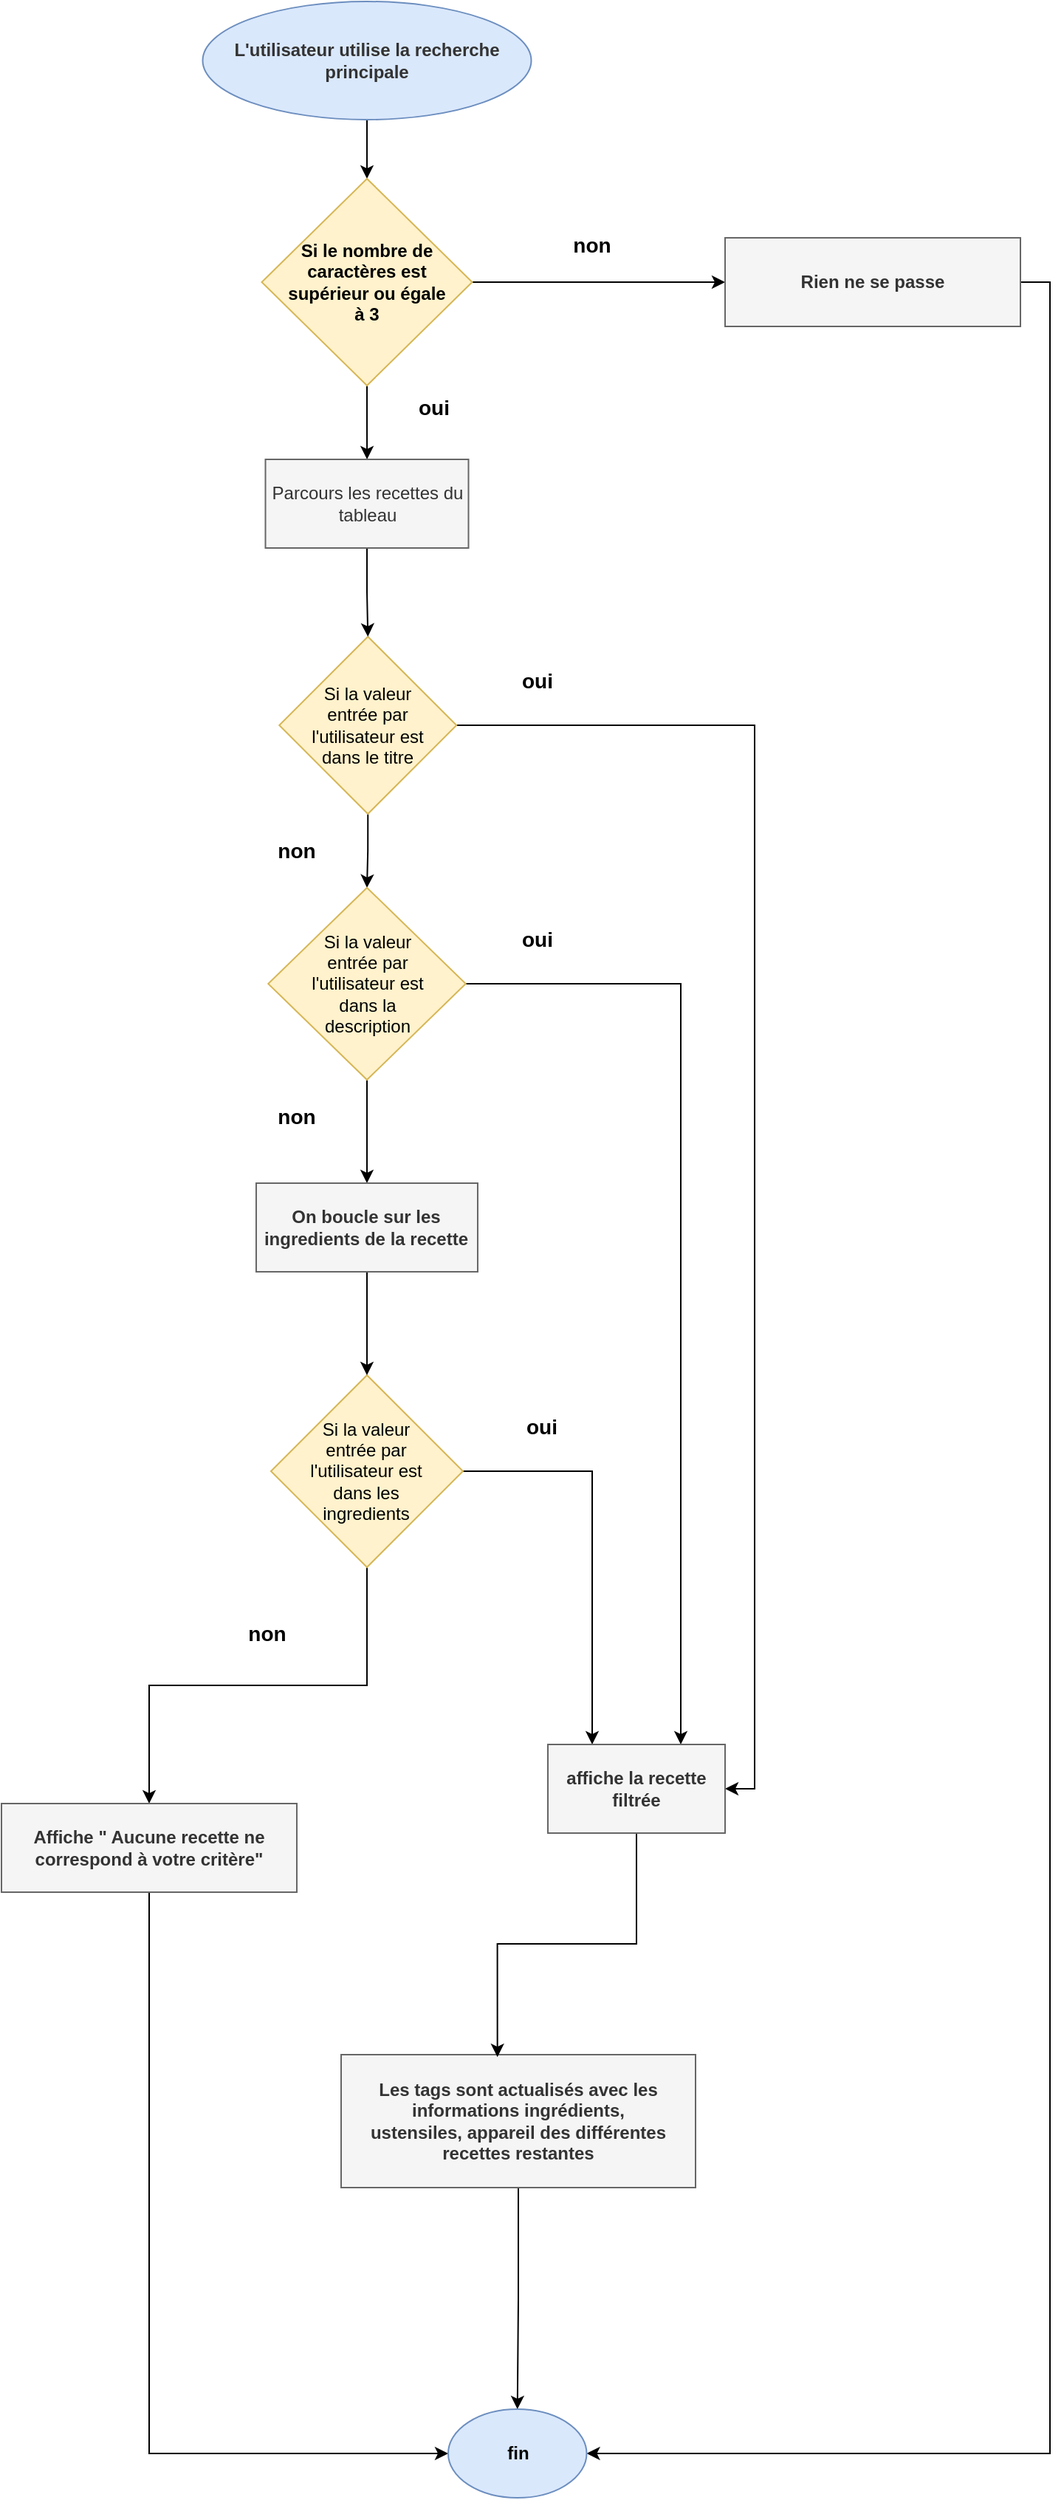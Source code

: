 <mxfile version="20.2.3" type="device"><diagram name="Page-1" id="e7e014a7-5840-1c2e-5031-d8a46d1fe8dd"><mxGraphModel dx="1422" dy="762" grid="1" gridSize="10" guides="1" tooltips="1" connect="1" arrows="1" fold="1" page="1" pageScale="1" pageWidth="1169" pageHeight="826" background="none" math="0" shadow="0"><root><mxCell id="0"/><mxCell id="1" parent="0"/><mxCell id="_3Ctft_WFSE7_jDn2p4--66" style="edgeStyle=orthogonalEdgeStyle;rounded=0;orthogonalLoop=1;jettySize=auto;html=1;exitX=0.5;exitY=1;exitDx=0;exitDy=0;entryX=0.5;entryY=0;entryDx=0;entryDy=0;" parent="1" source="_3Ctft_WFSE7_jDn2p4--55" target="_3Ctft_WFSE7_jDn2p4--56" edge="1"><mxGeometry relative="1" as="geometry"/></mxCell><mxCell id="_3Ctft_WFSE7_jDn2p4--55" value="&lt;b style=&quot;color: rgb(51, 51, 51);&quot;&gt;L'utilisateur utilise la recherche principale&lt;/b&gt;" style="ellipse;whiteSpace=wrap;html=1;fillColor=#dae8fc;strokeColor=#6c8ebf;" parent="1" vertex="1"><mxGeometry x="436.25" y="360" width="222.5" height="80" as="geometry"/></mxCell><mxCell id="_3Ctft_WFSE7_jDn2p4--72" style="edgeStyle=orthogonalEdgeStyle;rounded=0;orthogonalLoop=1;jettySize=auto;html=1;exitX=1;exitY=0.5;exitDx=0;exitDy=0;entryX=0;entryY=0.5;entryDx=0;entryDy=0;" parent="1" source="_3Ctft_WFSE7_jDn2p4--56" target="_3Ctft_WFSE7_jDn2p4--65" edge="1"><mxGeometry relative="1" as="geometry"/></mxCell><mxCell id="x0D8xkPzpp3pJkgimgrD-4" style="edgeStyle=orthogonalEdgeStyle;rounded=0;orthogonalLoop=1;jettySize=auto;html=1;exitX=0.5;exitY=1;exitDx=0;exitDy=0;" parent="1" source="_3Ctft_WFSE7_jDn2p4--56" target="x0D8xkPzpp3pJkgimgrD-3" edge="1"><mxGeometry relative="1" as="geometry"/></mxCell><mxCell id="_3Ctft_WFSE7_jDn2p4--56" value="&lt;b&gt;Si le nombre de caractères est supérieur ou égale à 3&lt;/b&gt;" style="rhombus;whiteSpace=wrap;html=1;spacing=15;fillColor=#fff2cc;strokeColor=#d6b656;" parent="1" vertex="1"><mxGeometry x="476.25" y="480" width="142.5" height="140" as="geometry"/></mxCell><mxCell id="x0D8xkPzpp3pJkgimgrD-35" style="edgeStyle=orthogonalEdgeStyle;rounded=0;orthogonalLoop=1;jettySize=auto;html=1;exitX=0.5;exitY=1;exitDx=0;exitDy=0;entryX=0.5;entryY=0;entryDx=0;entryDy=0;" parent="1" source="_3Ctft_WFSE7_jDn2p4--64" target="_3Ctft_WFSE7_jDn2p4--78" edge="1"><mxGeometry relative="1" as="geometry"/></mxCell><mxCell id="_3Ctft_WFSE7_jDn2p4--64" value="&lt;b style=&quot;color: rgb(51, 51, 51);&quot;&gt;Les tags sont actualisés avec les informations ingrédients,&lt;br&gt;ustensiles, appareil des différentes recettes restantes&lt;/b&gt;" style="rounded=0;whiteSpace=wrap;html=1;fillColor=#f5f5f5;fontColor=#333333;strokeColor=#666666;" parent="1" vertex="1"><mxGeometry x="530" y="1750" width="240" height="90" as="geometry"/></mxCell><mxCell id="_VSNLkHeCkz_0v2JBNY7-1" style="edgeStyle=orthogonalEdgeStyle;rounded=0;orthogonalLoop=1;jettySize=auto;html=1;exitX=1;exitY=0.5;exitDx=0;exitDy=0;entryX=1;entryY=0.5;entryDx=0;entryDy=0;" edge="1" parent="1" source="_3Ctft_WFSE7_jDn2p4--65" target="_3Ctft_WFSE7_jDn2p4--78"><mxGeometry relative="1" as="geometry"/></mxCell><mxCell id="_3Ctft_WFSE7_jDn2p4--65" value="&lt;b style=&quot;color: rgb(51, 51, 51);&quot;&gt;Rien ne se passe&lt;/b&gt;" style="rounded=0;whiteSpace=wrap;html=1;fillColor=#f5f5f5;fontColor=#333333;strokeColor=#666666;" parent="1" vertex="1"><mxGeometry x="790" y="520" width="200" height="60" as="geometry"/></mxCell><mxCell id="x0D8xkPzpp3pJkgimgrD-31" style="edgeStyle=orthogonalEdgeStyle;rounded=0;orthogonalLoop=1;jettySize=auto;html=1;entryX=0.5;entryY=0;entryDx=0;entryDy=0;exitX=0.5;exitY=1;exitDx=0;exitDy=0;" parent="1" source="x0D8xkPzpp3pJkgimgrD-7" target="_3Ctft_WFSE7_jDn2p4--76" edge="1"><mxGeometry relative="1" as="geometry"><mxPoint x="290" y="1530" as="sourcePoint"/></mxGeometry></mxCell><mxCell id="_VSNLkHeCkz_0v2JBNY7-5" style="edgeStyle=orthogonalEdgeStyle;rounded=0;orthogonalLoop=1;jettySize=auto;html=1;exitX=0.5;exitY=1;exitDx=0;exitDy=0;entryX=0;entryY=0.5;entryDx=0;entryDy=0;" edge="1" parent="1" source="_3Ctft_WFSE7_jDn2p4--76" target="_3Ctft_WFSE7_jDn2p4--78"><mxGeometry relative="1" as="geometry"/></mxCell><mxCell id="_3Ctft_WFSE7_jDn2p4--76" value="&lt;b style=&quot;color: rgb(51, 51, 51);&quot;&gt;Affiche &quot; Aucune recette ne correspond à votre critère&quot;&lt;/b&gt;" style="rounded=0;whiteSpace=wrap;html=1;fillColor=#f5f5f5;fontColor=#333333;strokeColor=#666666;" parent="1" vertex="1"><mxGeometry x="300" y="1580" width="200" height="60" as="geometry"/></mxCell><mxCell id="_3Ctft_WFSE7_jDn2p4--78" value="&lt;b&gt;fin&lt;/b&gt;" style="ellipse;whiteSpace=wrap;html=1;fillColor=#dae8fc;strokeColor=#6c8ebf;" parent="1" vertex="1"><mxGeometry x="602.5" y="1990" width="93.75" height="60" as="geometry"/></mxCell><mxCell id="_3Ctft_WFSE7_jDn2p4--83" value="&lt;b&gt;&lt;font style=&quot;font-size: 14px;&quot;&gt;non&lt;/font&gt;&lt;/b&gt;" style="text;html=1;align=center;verticalAlign=middle;whiteSpace=wrap;rounded=0;fillColor=default;" parent="1" vertex="1"><mxGeometry x="670" y="510" width="60" height="30" as="geometry"/></mxCell><mxCell id="_3Ctft_WFSE7_jDn2p4--84" value="&lt;b&gt;&lt;font style=&quot;font-size: 14px;&quot;&gt;oui&lt;/font&gt;&lt;/b&gt;" style="text;html=1;align=center;verticalAlign=middle;whiteSpace=wrap;rounded=0;fillColor=default;" parent="1" vertex="1"><mxGeometry x="562.5" y="620" width="60" height="30" as="geometry"/></mxCell><mxCell id="x0D8xkPzpp3pJkgimgrD-8" style="edgeStyle=orthogonalEdgeStyle;rounded=0;orthogonalLoop=1;jettySize=auto;html=1;exitX=0.5;exitY=1;exitDx=0;exitDy=0;entryX=0.5;entryY=0;entryDx=0;entryDy=0;" parent="1" source="x0D8xkPzpp3pJkgimgrD-1" target="x0D8xkPzpp3pJkgimgrD-6" edge="1"><mxGeometry relative="1" as="geometry"/></mxCell><mxCell id="x0D8xkPzpp3pJkgimgrD-25" style="edgeStyle=orthogonalEdgeStyle;rounded=0;orthogonalLoop=1;jettySize=auto;html=1;exitX=1;exitY=0.5;exitDx=0;exitDy=0;entryX=1;entryY=0.5;entryDx=0;entryDy=0;" parent="1" source="x0D8xkPzpp3pJkgimgrD-1" target="x0D8xkPzpp3pJkgimgrD-20" edge="1"><mxGeometry relative="1" as="geometry"><mxPoint x="830.625" y="1525" as="targetPoint"/></mxGeometry></mxCell><mxCell id="x0D8xkPzpp3pJkgimgrD-1" value="Si la valeur entrée par l'utilisateur est dans le titre" style="rhombus;whiteSpace=wrap;html=1;spacing=13;fillColor=#fff2cc;strokeColor=#d6b656;" parent="1" vertex="1"><mxGeometry x="488.13" y="790" width="120" height="120" as="geometry"/></mxCell><mxCell id="x0D8xkPzpp3pJkgimgrD-5" style="edgeStyle=orthogonalEdgeStyle;rounded=0;orthogonalLoop=1;jettySize=auto;html=1;exitX=0.5;exitY=1;exitDx=0;exitDy=0;entryX=0.5;entryY=0;entryDx=0;entryDy=0;" parent="1" source="x0D8xkPzpp3pJkgimgrD-3" target="x0D8xkPzpp3pJkgimgrD-1" edge="1"><mxGeometry relative="1" as="geometry"/></mxCell><mxCell id="x0D8xkPzpp3pJkgimgrD-3" value="Parcours les recettes du tableau" style="rounded=0;whiteSpace=wrap;html=1;fillColor=#f5f5f5;fontColor=#333333;strokeColor=#666666;" parent="1" vertex="1"><mxGeometry x="478.75" y="670" width="137.5" height="60" as="geometry"/></mxCell><mxCell id="x0D8xkPzpp3pJkgimgrD-18" style="edgeStyle=orthogonalEdgeStyle;rounded=0;orthogonalLoop=1;jettySize=auto;html=1;exitX=1;exitY=0.5;exitDx=0;exitDy=0;entryX=0.75;entryY=0;entryDx=0;entryDy=0;" parent="1" source="x0D8xkPzpp3pJkgimgrD-6" target="x0D8xkPzpp3pJkgimgrD-20" edge="1"><mxGeometry relative="1" as="geometry"><mxPoint x="795" y="1490" as="targetPoint"/></mxGeometry></mxCell><mxCell id="x0D8xkPzpp3pJkgimgrD-27" style="edgeStyle=orthogonalEdgeStyle;rounded=0;orthogonalLoop=1;jettySize=auto;html=1;exitX=0.5;exitY=1;exitDx=0;exitDy=0;entryX=0.5;entryY=0;entryDx=0;entryDy=0;" parent="1" source="x0D8xkPzpp3pJkgimgrD-6" target="x0D8xkPzpp3pJkgimgrD-26" edge="1"><mxGeometry relative="1" as="geometry"/></mxCell><mxCell id="x0D8xkPzpp3pJkgimgrD-6" value="Si la valeur entrée par l'utilisateur est dans la description" style="rhombus;whiteSpace=wrap;html=1;spacing=21;fillColor=#fff2cc;strokeColor=#d6b656;" parent="1" vertex="1"><mxGeometry x="480.62" y="960" width="133.75" height="130" as="geometry"/></mxCell><mxCell id="_VSNLkHeCkz_0v2JBNY7-4" style="edgeStyle=orthogonalEdgeStyle;rounded=0;orthogonalLoop=1;jettySize=auto;html=1;exitX=1;exitY=0.5;exitDx=0;exitDy=0;entryX=0.25;entryY=0;entryDx=0;entryDy=0;" edge="1" parent="1" source="x0D8xkPzpp3pJkgimgrD-7" target="x0D8xkPzpp3pJkgimgrD-20"><mxGeometry relative="1" as="geometry"/></mxCell><mxCell id="x0D8xkPzpp3pJkgimgrD-7" value="Si la valeur entrée par l'utilisateur est dans les ingredients" style="rhombus;whiteSpace=wrap;html=1;spacing=18;fillColor=#fff2cc;strokeColor=#d6b656;" parent="1" vertex="1"><mxGeometry x="482.49" y="1290" width="130" height="130" as="geometry"/></mxCell><mxCell id="x0D8xkPzpp3pJkgimgrD-10" value="&lt;b&gt;&lt;font style=&quot;font-size: 14px;&quot;&gt;oui&lt;/font&gt;&lt;/b&gt;" style="text;html=1;align=center;verticalAlign=middle;whiteSpace=wrap;rounded=0;fillColor=default;" parent="1" vertex="1"><mxGeometry x="632.5" y="805" width="60" height="30" as="geometry"/></mxCell><mxCell id="x0D8xkPzpp3pJkgimgrD-11" value="&lt;b&gt;&lt;font style=&quot;font-size: 14px;&quot;&gt;oui&lt;/font&gt;&lt;/b&gt;" style="text;html=1;align=center;verticalAlign=middle;whiteSpace=wrap;rounded=0;fillColor=default;" parent="1" vertex="1"><mxGeometry x="632.5" y="980" width="60" height="30" as="geometry"/></mxCell><mxCell id="x0D8xkPzpp3pJkgimgrD-12" value="&lt;b&gt;&lt;font style=&quot;font-size: 14px;&quot;&gt;oui&lt;/font&gt;&lt;/b&gt;" style="text;html=1;align=center;verticalAlign=middle;whiteSpace=wrap;rounded=0;fillColor=default;" parent="1" vertex="1"><mxGeometry x="636.25" y="1310" width="60" height="30" as="geometry"/></mxCell><mxCell id="x0D8xkPzpp3pJkgimgrD-13" value="&lt;b&gt;&lt;font style=&quot;font-size: 14px;&quot;&gt;non&lt;/font&gt;&lt;/b&gt;" style="text;html=1;align=center;verticalAlign=middle;whiteSpace=wrap;rounded=0;fillColor=default;" parent="1" vertex="1"><mxGeometry x="470" y="920" width="60" height="30" as="geometry"/></mxCell><mxCell id="x0D8xkPzpp3pJkgimgrD-14" value="&lt;b&gt;&lt;font style=&quot;font-size: 14px;&quot;&gt;non&lt;/font&gt;&lt;/b&gt;" style="text;html=1;align=center;verticalAlign=middle;whiteSpace=wrap;rounded=0;fillColor=default;" parent="1" vertex="1"><mxGeometry x="470" y="1100" width="60" height="30" as="geometry"/></mxCell><mxCell id="x0D8xkPzpp3pJkgimgrD-33" style="edgeStyle=orthogonalEdgeStyle;rounded=0;orthogonalLoop=1;jettySize=auto;html=1;exitX=0.5;exitY=1;exitDx=0;exitDy=0;entryX=0.441;entryY=0.018;entryDx=0;entryDy=0;entryPerimeter=0;" parent="1" source="x0D8xkPzpp3pJkgimgrD-20" target="_3Ctft_WFSE7_jDn2p4--64" edge="1"><mxGeometry relative="1" as="geometry"/></mxCell><mxCell id="x0D8xkPzpp3pJkgimgrD-20" value="&lt;b&gt;affiche la recette filtrée&lt;/b&gt;" style="rounded=0;whiteSpace=wrap;html=1;fillColor=#f5f5f5;fontColor=#333333;strokeColor=#666666;" parent="1" vertex="1"><mxGeometry x="670" y="1540" width="120" height="60" as="geometry"/></mxCell><mxCell id="x0D8xkPzpp3pJkgimgrD-28" style="edgeStyle=orthogonalEdgeStyle;rounded=0;orthogonalLoop=1;jettySize=auto;html=1;exitX=0.5;exitY=1;exitDx=0;exitDy=0;" parent="1" source="x0D8xkPzpp3pJkgimgrD-26" target="x0D8xkPzpp3pJkgimgrD-7" edge="1"><mxGeometry relative="1" as="geometry"/></mxCell><mxCell id="x0D8xkPzpp3pJkgimgrD-26" value="&lt;b&gt;On boucle sur les ingredients de la recette&lt;/b&gt;" style="rounded=0;whiteSpace=wrap;html=1;fillColor=#f5f5f5;fontColor=#333333;strokeColor=#666666;" parent="1" vertex="1"><mxGeometry x="472.49" y="1160" width="150" height="60" as="geometry"/></mxCell><mxCell id="_VSNLkHeCkz_0v2JBNY7-2" value="&lt;b&gt;&lt;font style=&quot;font-size: 14px;&quot;&gt;non&lt;/font&gt;&lt;/b&gt;" style="text;html=1;align=center;verticalAlign=middle;whiteSpace=wrap;rounded=0;fillColor=default;" vertex="1" parent="1"><mxGeometry x="450" y="1450" width="60" height="30" as="geometry"/></mxCell></root></mxGraphModel></diagram></mxfile>
